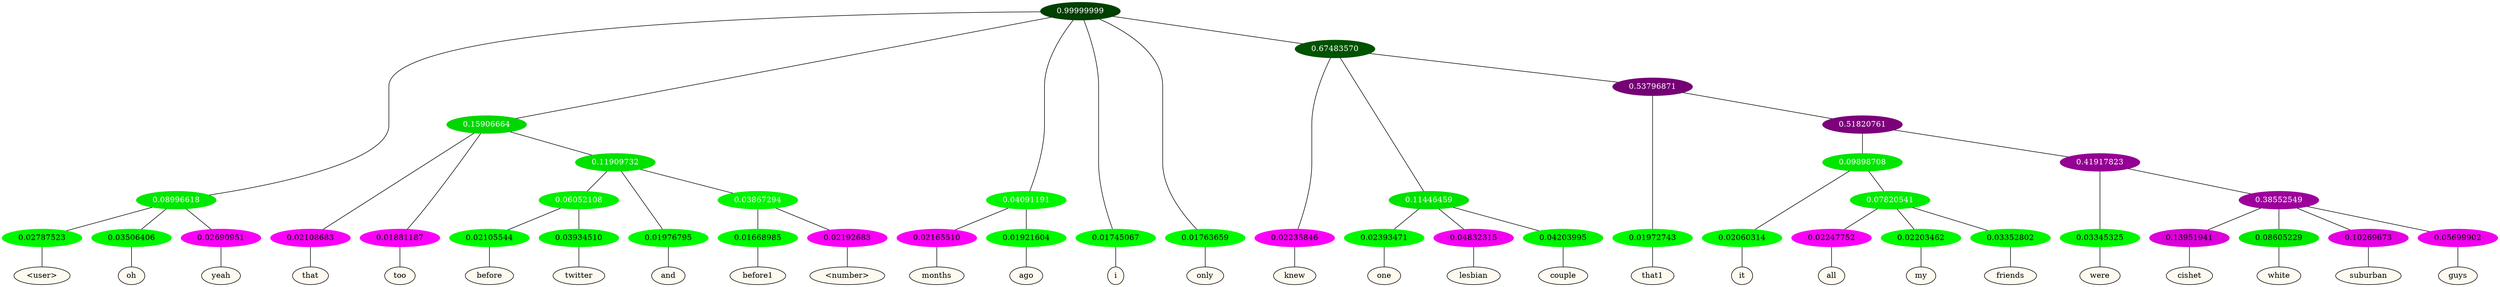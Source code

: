 graph {
	node [format=png height=0.15 nodesep=0.001 ordering=out overlap=prism overlap_scaling=0.01 ranksep=0.001 ratio=0.2 style=filled width=0.15]
	{
		rank=same
		a_w_7 [label="\<user\>" color=black fillcolor=floralwhite style="filled,solid"]
		a_w_8 [label=oh color=black fillcolor=floralwhite style="filled,solid"]
		a_w_9 [label=yeah color=black fillcolor=floralwhite style="filled,solid"]
		a_w_10 [label=that color=black fillcolor=floralwhite style="filled,solid"]
		a_w_11 [label=too color=black fillcolor=floralwhite style="filled,solid"]
		a_w_26 [label=before color=black fillcolor=floralwhite style="filled,solid"]
		a_w_27 [label=twitter color=black fillcolor=floralwhite style="filled,solid"]
		a_w_19 [label=and color=black fillcolor=floralwhite style="filled,solid"]
		a_w_28 [label=before1 color=black fillcolor=floralwhite style="filled,solid"]
		a_w_29 [label="\<number\>" color=black fillcolor=floralwhite style="filled,solid"]
		a_w_13 [label=months color=black fillcolor=floralwhite style="filled,solid"]
		a_w_14 [label=ago color=black fillcolor=floralwhite style="filled,solid"]
		a_w_4 [label=i color=black fillcolor=floralwhite style="filled,solid"]
		a_w_5 [label=only color=black fillcolor=floralwhite style="filled,solid"]
		a_w_15 [label=knew color=black fillcolor=floralwhite style="filled,solid"]
		a_w_21 [label=one color=black fillcolor=floralwhite style="filled,solid"]
		a_w_22 [label=lesbian color=black fillcolor=floralwhite style="filled,solid"]
		a_w_23 [label=couple color=black fillcolor=floralwhite style="filled,solid"]
		a_w_24 [label=that1 color=black fillcolor=floralwhite style="filled,solid"]
		a_w_32 [label=it color=black fillcolor=floralwhite style="filled,solid"]
		a_w_36 [label=all color=black fillcolor=floralwhite style="filled,solid"]
		a_w_37 [label=my color=black fillcolor=floralwhite style="filled,solid"]
		a_w_38 [label=friends color=black fillcolor=floralwhite style="filled,solid"]
		a_w_34 [label=were color=black fillcolor=floralwhite style="filled,solid"]
		a_w_39 [label=cishet color=black fillcolor=floralwhite style="filled,solid"]
		a_w_40 [label=white color=black fillcolor=floralwhite style="filled,solid"]
		a_w_41 [label=suburban color=black fillcolor=floralwhite style="filled,solid"]
		a_w_42 [label=guys color=black fillcolor=floralwhite style="filled,solid"]
	}
	a_n_7 -- a_w_7
	a_n_8 -- a_w_8
	a_n_9 -- a_w_9
	a_n_10 -- a_w_10
	a_n_11 -- a_w_11
	a_n_26 -- a_w_26
	a_n_27 -- a_w_27
	a_n_19 -- a_w_19
	a_n_28 -- a_w_28
	a_n_29 -- a_w_29
	a_n_13 -- a_w_13
	a_n_14 -- a_w_14
	a_n_4 -- a_w_4
	a_n_5 -- a_w_5
	a_n_15 -- a_w_15
	a_n_21 -- a_w_21
	a_n_22 -- a_w_22
	a_n_23 -- a_w_23
	a_n_24 -- a_w_24
	a_n_32 -- a_w_32
	a_n_36 -- a_w_36
	a_n_37 -- a_w_37
	a_n_38 -- a_w_38
	a_n_34 -- a_w_34
	a_n_39 -- a_w_39
	a_n_40 -- a_w_40
	a_n_41 -- a_w_41
	a_n_42 -- a_w_42
	{
		rank=same
		a_n_7 [label=0.02787523 color="0.334 1.000 0.972" fontcolor=black]
		a_n_8 [label=0.03506406 color="0.334 1.000 0.965" fontcolor=black]
		a_n_9 [label=0.02690951 color="0.835 1.000 0.973" fontcolor=black]
		a_n_10 [label=0.02108683 color="0.835 1.000 0.979" fontcolor=black]
		a_n_11 [label=0.01881187 color="0.835 1.000 0.981" fontcolor=black]
		a_n_26 [label=0.02105544 color="0.334 1.000 0.979" fontcolor=black]
		a_n_27 [label=0.03934510 color="0.334 1.000 0.961" fontcolor=black]
		a_n_19 [label=0.01976795 color="0.334 1.000 0.980" fontcolor=black]
		a_n_28 [label=0.01668985 color="0.334 1.000 0.983" fontcolor=black]
		a_n_29 [label=0.02192683 color="0.835 1.000 0.978" fontcolor=black]
		a_n_13 [label=0.02165510 color="0.835 1.000 0.978" fontcolor=black]
		a_n_14 [label=0.01921604 color="0.334 1.000 0.981" fontcolor=black]
		a_n_4 [label=0.01745067 color="0.334 1.000 0.983" fontcolor=black]
		a_n_5 [label=0.01763659 color="0.334 1.000 0.982" fontcolor=black]
		a_n_15 [label=0.02235846 color="0.835 1.000 0.978" fontcolor=black]
		a_n_21 [label=0.02393471 color="0.334 1.000 0.976" fontcolor=black]
		a_n_22 [label=0.04832315 color="0.835 1.000 0.952" fontcolor=black]
		a_n_23 [label=0.04203995 color="0.334 1.000 0.958" fontcolor=black]
		a_n_24 [label=0.01972743 color="0.334 1.000 0.980" fontcolor=black]
		a_n_32 [label=0.02060314 color="0.334 1.000 0.979" fontcolor=black]
		a_n_36 [label=0.02247752 color="0.835 1.000 0.978" fontcolor=black]
		a_n_37 [label=0.02203462 color="0.334 1.000 0.978" fontcolor=black]
		a_n_38 [label=0.03352802 color="0.334 1.000 0.966" fontcolor=black]
		a_n_34 [label=0.03345325 color="0.334 1.000 0.967" fontcolor=black]
		a_n_39 [label=0.13951941 color="0.835 1.000 0.860" fontcolor=black]
		a_n_40 [label=0.08605229 color="0.334 1.000 0.914" fontcolor=black]
		a_n_41 [label=0.10269673 color="0.835 1.000 0.897" fontcolor=black]
		a_n_42 [label=0.05699902 color="0.835 1.000 0.943" fontcolor=black]
	}
	a_n_0 [label=0.99999999 color="0.334 1.000 0.250" fontcolor=grey99]
	a_n_1 [label=0.08996618 color="0.334 1.000 0.910" fontcolor=grey99]
	a_n_0 -- a_n_1
	a_n_2 [label=0.15906664 color="0.334 1.000 0.841" fontcolor=grey99]
	a_n_0 -- a_n_2
	a_n_3 [label=0.04091191 color="0.334 1.000 0.959" fontcolor=grey99]
	a_n_0 -- a_n_3
	a_n_0 -- a_n_4
	a_n_0 -- a_n_5
	a_n_6 [label=0.67483570 color="0.334 1.000 0.325" fontcolor=grey99]
	a_n_0 -- a_n_6
	a_n_1 -- a_n_7
	a_n_1 -- a_n_8
	a_n_1 -- a_n_9
	a_n_2 -- a_n_10
	a_n_2 -- a_n_11
	a_n_12 [label=0.11909732 color="0.334 1.000 0.881" fontcolor=grey99]
	a_n_2 -- a_n_12
	a_n_3 -- a_n_13
	a_n_3 -- a_n_14
	a_n_6 -- a_n_15
	a_n_16 [label=0.11446459 color="0.334 1.000 0.886" fontcolor=grey99]
	a_n_6 -- a_n_16
	a_n_17 [label=0.53796871 color="0.835 1.000 0.462" fontcolor=grey99]
	a_n_6 -- a_n_17
	a_n_18 [label=0.06052108 color="0.334 1.000 0.939" fontcolor=grey99]
	a_n_12 -- a_n_18
	a_n_12 -- a_n_19
	a_n_20 [label=0.03867294 color="0.334 1.000 0.961" fontcolor=grey99]
	a_n_12 -- a_n_20
	a_n_16 -- a_n_21
	a_n_16 -- a_n_22
	a_n_16 -- a_n_23
	a_n_17 -- a_n_24
	a_n_25 [label=0.51820761 color="0.835 1.000 0.482" fontcolor=grey99]
	a_n_17 -- a_n_25
	a_n_18 -- a_n_26
	a_n_18 -- a_n_27
	a_n_20 -- a_n_28
	a_n_20 -- a_n_29
	a_n_30 [label=0.09898708 color="0.334 1.000 0.901" fontcolor=grey99]
	a_n_25 -- a_n_30
	a_n_31 [label=0.41917823 color="0.835 1.000 0.581" fontcolor=grey99]
	a_n_25 -- a_n_31
	a_n_30 -- a_n_32
	a_n_33 [label=0.07820541 color="0.334 1.000 0.922" fontcolor=grey99]
	a_n_30 -- a_n_33
	a_n_31 -- a_n_34
	a_n_35 [label=0.38552549 color="0.835 1.000 0.614" fontcolor=grey99]
	a_n_31 -- a_n_35
	a_n_33 -- a_n_36
	a_n_33 -- a_n_37
	a_n_33 -- a_n_38
	a_n_35 -- a_n_39
	a_n_35 -- a_n_40
	a_n_35 -- a_n_41
	a_n_35 -- a_n_42
}
